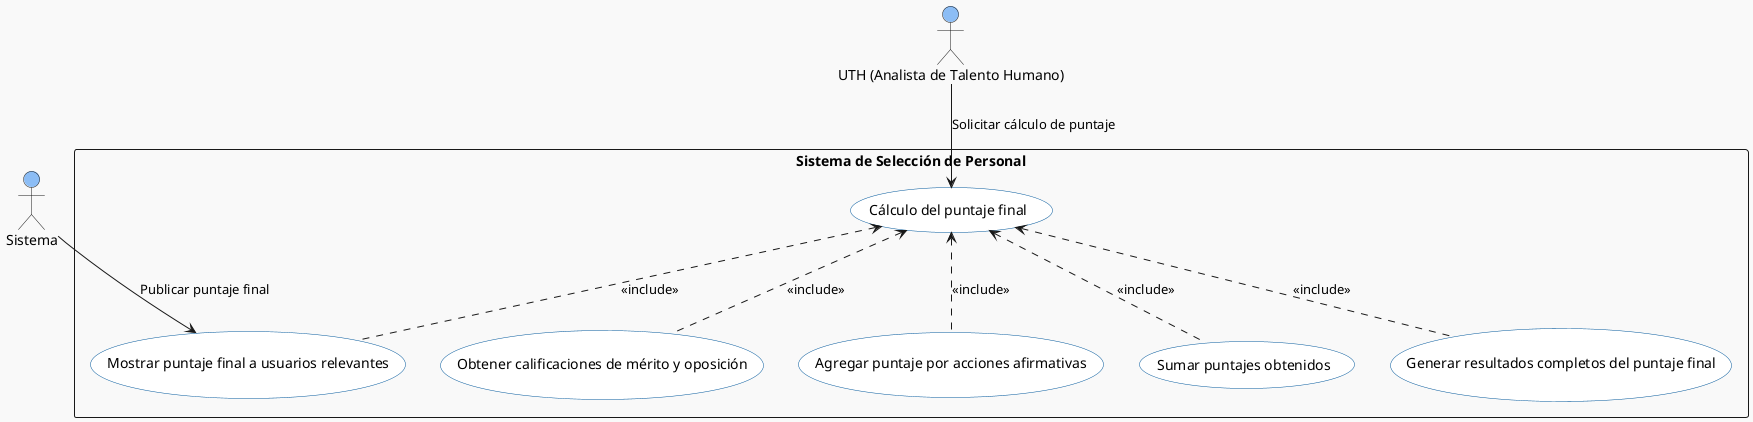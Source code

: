 @startuml
skinparam backgroundColor #F9F9F9
skinparam actorBackgroundColor #8CBDF5
skinparam usecaseBackgroundColor #FFFFFF
skinparam usecaseBorderColor #01579B

actor "Sistema" as SistemaActor
actor "UTH (Analista de Talento Humano)" as ActorUTH

rectangle "Sistema de Selección de Personal" as Sistema {
  usecase "Cálculo del puntaje final" as UC16_MAIN
  usecase "Obtener calificaciones de mérito y oposición" as UC16_OBTENER
  usecase "Agregar puntaje por acciones afirmativas" as UC16_ACCIONES
  usecase "Sumar puntajes obtenidos" as UC16_SUMAR
  usecase "Generar resultados completos del puntaje final" as UC16_RESULTADO
  usecase "Mostrar puntaje final a usuarios relevantes" as UC16_MOSTRAR
}

UC16_MAIN <.. UC16_OBTENER : <<include>>
UC16_MAIN <.. UC16_ACCIONES : <<include>>
UC16_MAIN <.. UC16_SUMAR : <<include>>
UC16_MAIN <.. UC16_RESULTADO : <<include>>
UC16_MAIN <.. UC16_MOSTRAR : <<include>>

ActorUTH --> UC16_MAIN : "Solicitar cálculo de puntaje"
SistemaActor --> UC16_MOSTRAR : "Publicar puntaje final"

@enduml